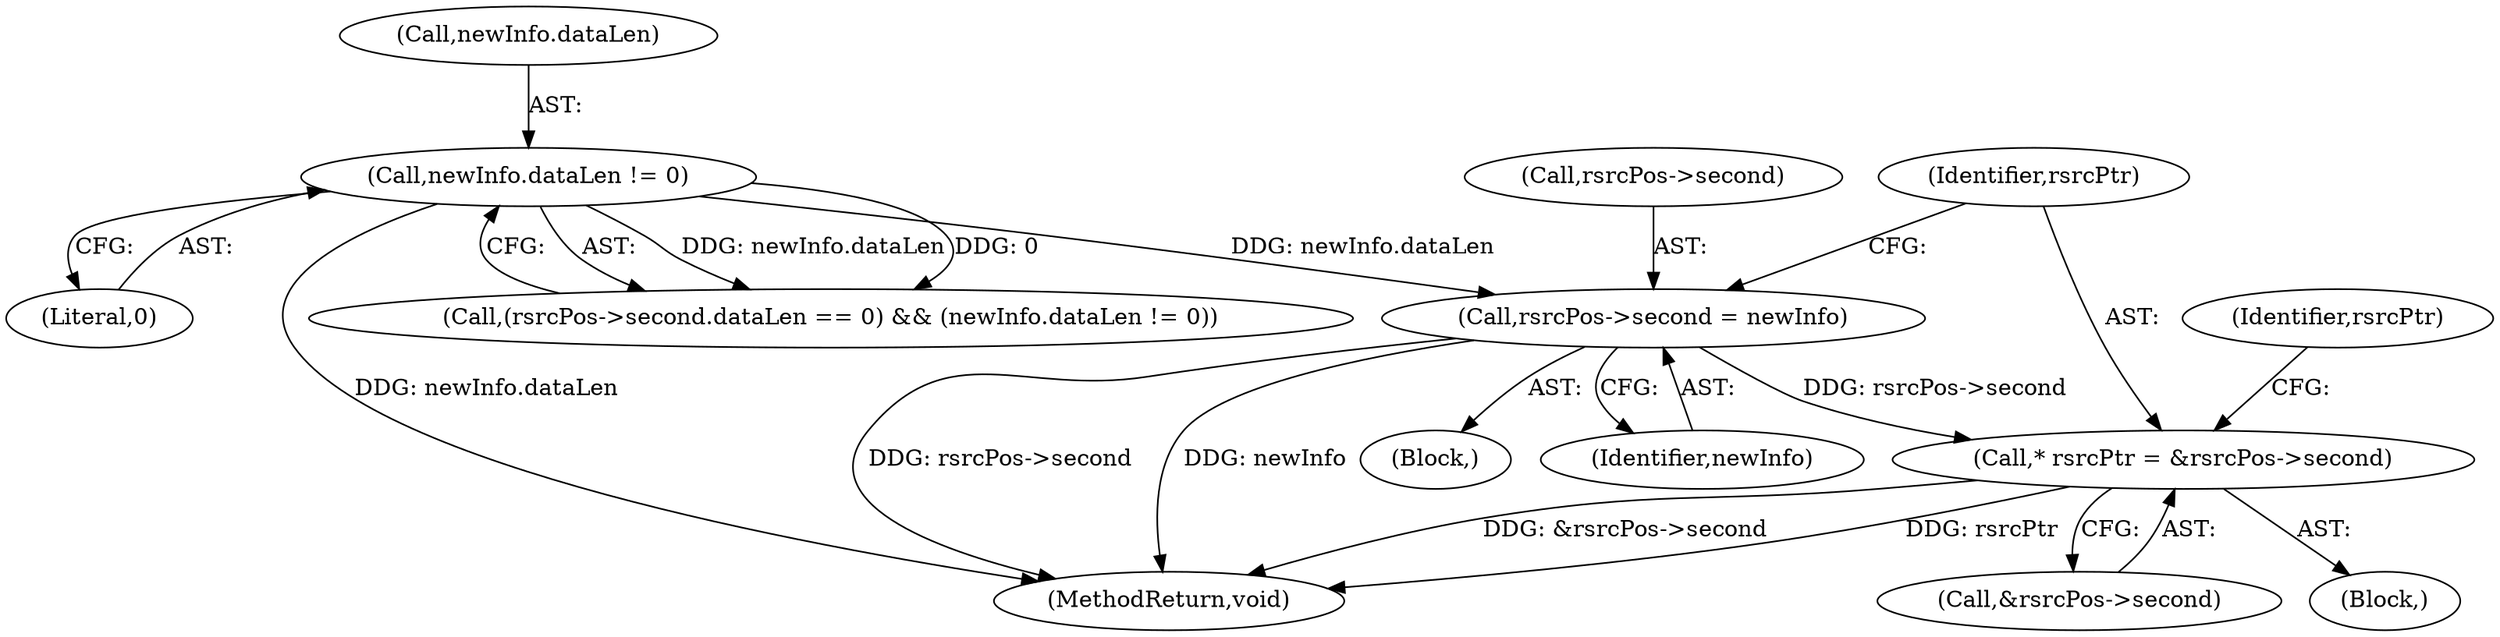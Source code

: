 digraph "0_exempi_6cbd34025e5fd3ba47b29b602096e456507ce83b@pointer" {
"1000280" [label="(Call,* rsrcPtr = &rsrcPos->second)"];
"1000268" [label="(Call,rsrcPos->second = newInfo)"];
"1000262" [label="(Call,newInfo.dataLen != 0)"];
"1000262" [label="(Call,newInfo.dataLen != 0)"];
"1000282" [label="(Call,&rsrcPos->second)"];
"1000268" [label="(Call,rsrcPos->second = newInfo)"];
"1000267" [label="(Block,)"];
"1000269" [label="(Call,rsrcPos->second)"];
"1000288" [label="(Identifier,rsrcPtr)"];
"1000281" [label="(Identifier,rsrcPtr)"];
"1000272" [label="(Identifier,newInfo)"];
"1000280" [label="(Call,* rsrcPtr = &rsrcPos->second)"];
"1000254" [label="(Call,(rsrcPos->second.dataLen == 0) && (newInfo.dataLen != 0))"];
"1000266" [label="(Literal,0)"];
"1000263" [label="(Call,newInfo.dataLen)"];
"1000354" [label="(MethodReturn,void)"];
"1000118" [label="(Block,)"];
"1000280" -> "1000118"  [label="AST: "];
"1000280" -> "1000282"  [label="CFG: "];
"1000281" -> "1000280"  [label="AST: "];
"1000282" -> "1000280"  [label="AST: "];
"1000288" -> "1000280"  [label="CFG: "];
"1000280" -> "1000354"  [label="DDG: &rsrcPos->second"];
"1000280" -> "1000354"  [label="DDG: rsrcPtr"];
"1000268" -> "1000280"  [label="DDG: rsrcPos->second"];
"1000268" -> "1000267"  [label="AST: "];
"1000268" -> "1000272"  [label="CFG: "];
"1000269" -> "1000268"  [label="AST: "];
"1000272" -> "1000268"  [label="AST: "];
"1000281" -> "1000268"  [label="CFG: "];
"1000268" -> "1000354"  [label="DDG: rsrcPos->second"];
"1000268" -> "1000354"  [label="DDG: newInfo"];
"1000262" -> "1000268"  [label="DDG: newInfo.dataLen"];
"1000262" -> "1000254"  [label="AST: "];
"1000262" -> "1000266"  [label="CFG: "];
"1000263" -> "1000262"  [label="AST: "];
"1000266" -> "1000262"  [label="AST: "];
"1000254" -> "1000262"  [label="CFG: "];
"1000262" -> "1000354"  [label="DDG: newInfo.dataLen"];
"1000262" -> "1000254"  [label="DDG: newInfo.dataLen"];
"1000262" -> "1000254"  [label="DDG: 0"];
}
